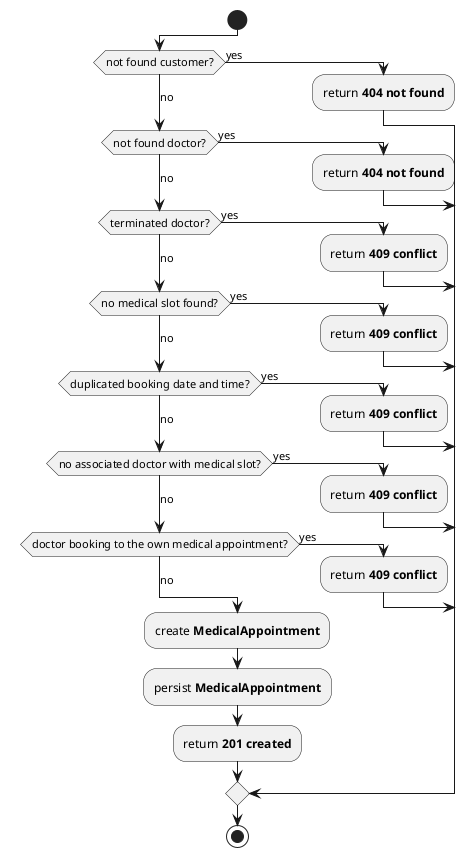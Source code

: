 @startuml

!pragma useVerticalIf on

start

if (not found customer?) then (yes)
:return **404 not found**;

(no) elseif (not found doctor?) then (yes)
:return **404 not found**;

(no) elseif (terminated doctor?) then (yes)
:return **409 conflict**;

(no) elseif (no medical slot found?) then (yes)
:return **409 conflict**;

(no) elseif (duplicated booking date and time?) then (yes)
:return **409 conflict**;

(no) elseif (no associated doctor with medical slot?) then (yes)
:return **409 conflict**;

(no)   elseif (doctor booking to the own medical appointment?) then (yes)
:return **409 conflict**;

else (no)
:create **MedicalAppointment**;
:persist **MedicalAppointment**;
:return **201 created**;

endif
stop

@enduml
